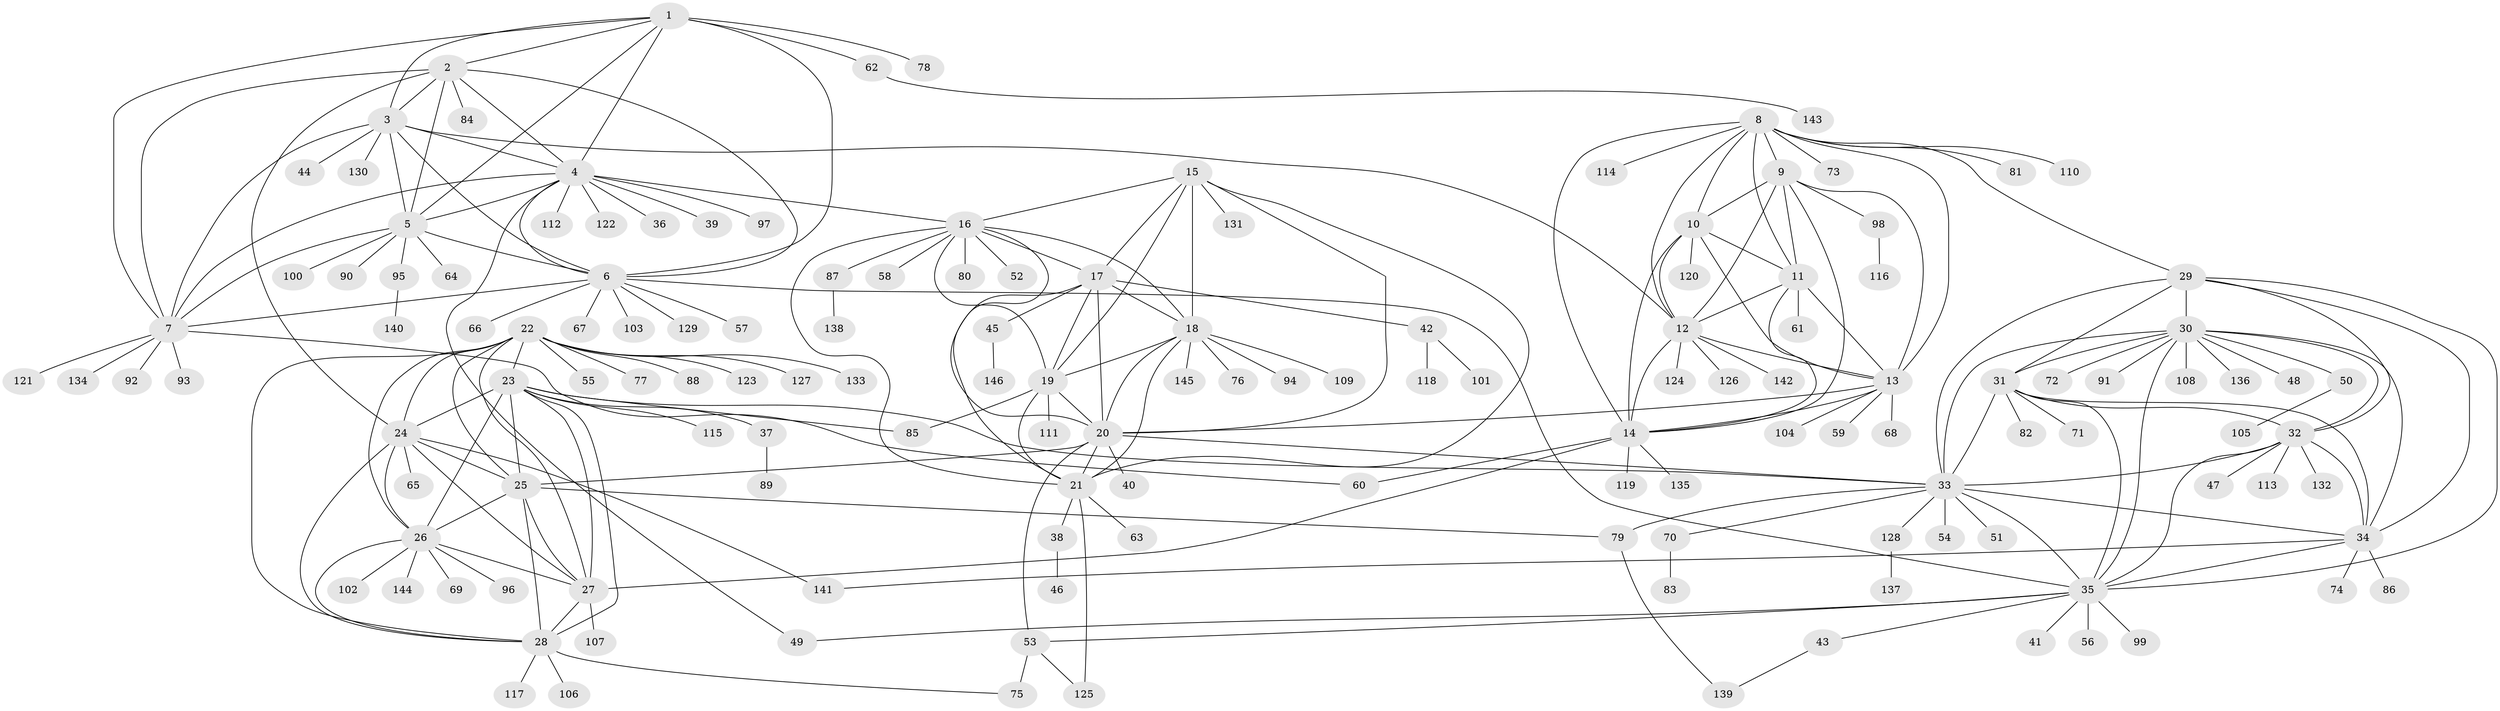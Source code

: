// coarse degree distribution, {5: 0.03409090909090909, 9: 0.045454545454545456, 7: 0.056818181818181816, 6: 0.022727272727272728, 1: 0.6590909090909091, 4: 0.011363636363636364, 8: 0.03409090909090909, 11: 0.011363636363636364, 2: 0.06818181818181818, 10: 0.03409090909090909, 14: 0.011363636363636364, 3: 0.011363636363636364}
// Generated by graph-tools (version 1.1) at 2025/37/03/04/25 23:37:34]
// undirected, 146 vertices, 235 edges
graph export_dot {
  node [color=gray90,style=filled];
  1;
  2;
  3;
  4;
  5;
  6;
  7;
  8;
  9;
  10;
  11;
  12;
  13;
  14;
  15;
  16;
  17;
  18;
  19;
  20;
  21;
  22;
  23;
  24;
  25;
  26;
  27;
  28;
  29;
  30;
  31;
  32;
  33;
  34;
  35;
  36;
  37;
  38;
  39;
  40;
  41;
  42;
  43;
  44;
  45;
  46;
  47;
  48;
  49;
  50;
  51;
  52;
  53;
  54;
  55;
  56;
  57;
  58;
  59;
  60;
  61;
  62;
  63;
  64;
  65;
  66;
  67;
  68;
  69;
  70;
  71;
  72;
  73;
  74;
  75;
  76;
  77;
  78;
  79;
  80;
  81;
  82;
  83;
  84;
  85;
  86;
  87;
  88;
  89;
  90;
  91;
  92;
  93;
  94;
  95;
  96;
  97;
  98;
  99;
  100;
  101;
  102;
  103;
  104;
  105;
  106;
  107;
  108;
  109;
  110;
  111;
  112;
  113;
  114;
  115;
  116;
  117;
  118;
  119;
  120;
  121;
  122;
  123;
  124;
  125;
  126;
  127;
  128;
  129;
  130;
  131;
  132;
  133;
  134;
  135;
  136;
  137;
  138;
  139;
  140;
  141;
  142;
  143;
  144;
  145;
  146;
  1 -- 2;
  1 -- 3;
  1 -- 4;
  1 -- 5;
  1 -- 6;
  1 -- 7;
  1 -- 62;
  1 -- 78;
  2 -- 3;
  2 -- 4;
  2 -- 5;
  2 -- 6;
  2 -- 7;
  2 -- 24;
  2 -- 84;
  3 -- 4;
  3 -- 5;
  3 -- 6;
  3 -- 7;
  3 -- 12;
  3 -- 44;
  3 -- 130;
  4 -- 5;
  4 -- 6;
  4 -- 7;
  4 -- 16;
  4 -- 36;
  4 -- 39;
  4 -- 49;
  4 -- 97;
  4 -- 112;
  4 -- 122;
  5 -- 6;
  5 -- 7;
  5 -- 64;
  5 -- 90;
  5 -- 95;
  5 -- 100;
  6 -- 7;
  6 -- 35;
  6 -- 57;
  6 -- 66;
  6 -- 67;
  6 -- 103;
  6 -- 129;
  7 -- 60;
  7 -- 92;
  7 -- 93;
  7 -- 121;
  7 -- 134;
  8 -- 9;
  8 -- 10;
  8 -- 11;
  8 -- 12;
  8 -- 13;
  8 -- 14;
  8 -- 29;
  8 -- 73;
  8 -- 81;
  8 -- 110;
  8 -- 114;
  9 -- 10;
  9 -- 11;
  9 -- 12;
  9 -- 13;
  9 -- 14;
  9 -- 98;
  10 -- 11;
  10 -- 12;
  10 -- 13;
  10 -- 14;
  10 -- 120;
  11 -- 12;
  11 -- 13;
  11 -- 14;
  11 -- 61;
  12 -- 13;
  12 -- 14;
  12 -- 124;
  12 -- 126;
  12 -- 142;
  13 -- 14;
  13 -- 20;
  13 -- 59;
  13 -- 68;
  13 -- 104;
  14 -- 27;
  14 -- 60;
  14 -- 119;
  14 -- 135;
  15 -- 16;
  15 -- 17;
  15 -- 18;
  15 -- 19;
  15 -- 20;
  15 -- 21;
  15 -- 131;
  16 -- 17;
  16 -- 18;
  16 -- 19;
  16 -- 20;
  16 -- 21;
  16 -- 52;
  16 -- 58;
  16 -- 80;
  16 -- 87;
  17 -- 18;
  17 -- 19;
  17 -- 20;
  17 -- 21;
  17 -- 42;
  17 -- 45;
  18 -- 19;
  18 -- 20;
  18 -- 21;
  18 -- 76;
  18 -- 94;
  18 -- 109;
  18 -- 145;
  19 -- 20;
  19 -- 21;
  19 -- 85;
  19 -- 111;
  20 -- 21;
  20 -- 25;
  20 -- 33;
  20 -- 40;
  20 -- 53;
  21 -- 38;
  21 -- 63;
  21 -- 125;
  22 -- 23;
  22 -- 24;
  22 -- 25;
  22 -- 26;
  22 -- 27;
  22 -- 28;
  22 -- 55;
  22 -- 77;
  22 -- 88;
  22 -- 123;
  22 -- 127;
  22 -- 133;
  23 -- 24;
  23 -- 25;
  23 -- 26;
  23 -- 27;
  23 -- 28;
  23 -- 33;
  23 -- 37;
  23 -- 85;
  23 -- 115;
  24 -- 25;
  24 -- 26;
  24 -- 27;
  24 -- 28;
  24 -- 65;
  24 -- 141;
  25 -- 26;
  25 -- 27;
  25 -- 28;
  25 -- 79;
  26 -- 27;
  26 -- 28;
  26 -- 69;
  26 -- 96;
  26 -- 102;
  26 -- 144;
  27 -- 28;
  27 -- 107;
  28 -- 75;
  28 -- 106;
  28 -- 117;
  29 -- 30;
  29 -- 31;
  29 -- 32;
  29 -- 33;
  29 -- 34;
  29 -- 35;
  30 -- 31;
  30 -- 32;
  30 -- 33;
  30 -- 34;
  30 -- 35;
  30 -- 48;
  30 -- 50;
  30 -- 72;
  30 -- 91;
  30 -- 108;
  30 -- 136;
  31 -- 32;
  31 -- 33;
  31 -- 34;
  31 -- 35;
  31 -- 71;
  31 -- 82;
  32 -- 33;
  32 -- 34;
  32 -- 35;
  32 -- 47;
  32 -- 113;
  32 -- 132;
  33 -- 34;
  33 -- 35;
  33 -- 51;
  33 -- 54;
  33 -- 70;
  33 -- 79;
  33 -- 128;
  34 -- 35;
  34 -- 74;
  34 -- 86;
  34 -- 141;
  35 -- 41;
  35 -- 43;
  35 -- 49;
  35 -- 53;
  35 -- 56;
  35 -- 99;
  37 -- 89;
  38 -- 46;
  42 -- 101;
  42 -- 118;
  43 -- 139;
  45 -- 146;
  50 -- 105;
  53 -- 75;
  53 -- 125;
  62 -- 143;
  70 -- 83;
  79 -- 139;
  87 -- 138;
  95 -- 140;
  98 -- 116;
  128 -- 137;
}
